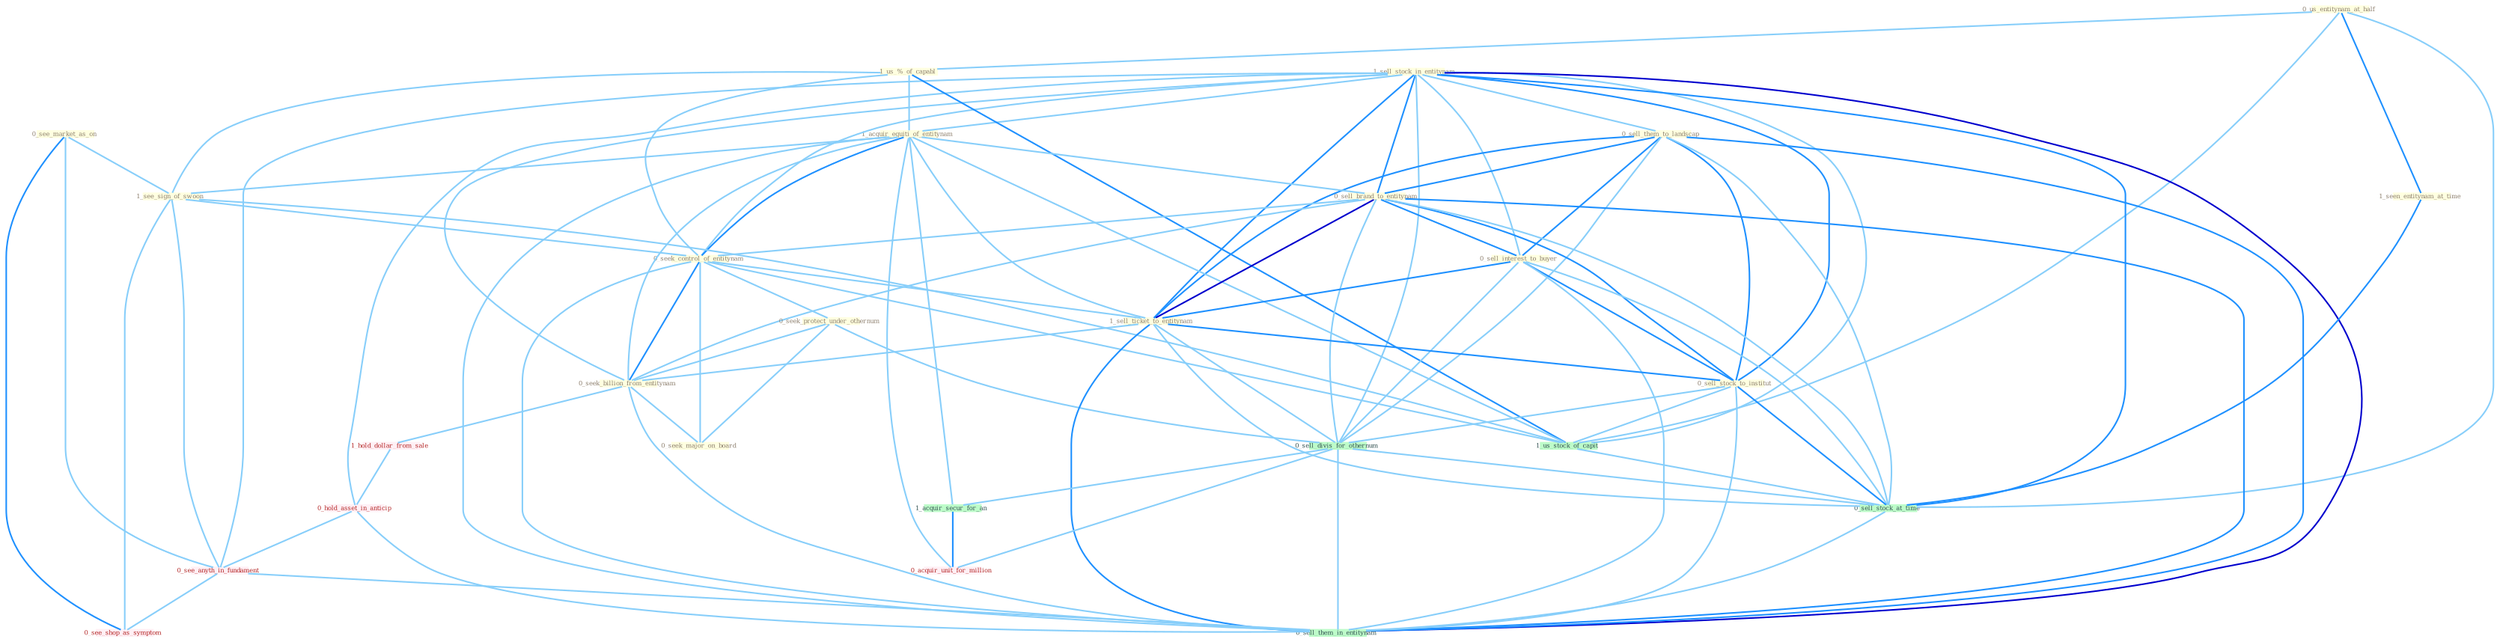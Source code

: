 Graph G{ 
    node
    [shape=polygon,style=filled,width=.5,height=.06,color="#BDFCC9",fixedsize=true,fontsize=4,
    fontcolor="#2f4f4f"];
    {node
    [color="#ffffe0", fontcolor="#8b7d6b"] "0_see_market_as_on " "0_us_entitynam_at_half " "1_sell_stock_in_entitynam " "0_sell_them_to_landscap " "1_us_%_of_capabl " "1_acquir_equiti_of_entitynam " "1_seen_entitynam_at_time " "1_see_sign_of_swoon " "0_sell_brand_to_entitynam " "0_sell_interest_to_buyer " "0_seek_control_of_entitynam " "0_seek_protect_under_othernum " "1_sell_ticket_to_entitynam " "0_sell_stock_to_institut " "0_seek_billion_from_entitynam " "0_seek_major_on_board "}
{node [color="#fff0f5", fontcolor="#b22222"] "1_hold_dollar_from_sale " "0_hold_asset_in_anticip " "0_see_anyth_in_fundament " "0_acquir_unit_for_million " "0_see_shop_as_symptom "}
edge [color="#B0E2FF"];

	"0_see_market_as_on " -- "1_see_sign_of_swoon " [w="1", color="#87cefa" ];
	"0_see_market_as_on " -- "0_see_anyth_in_fundament " [w="1", color="#87cefa" ];
	"0_see_market_as_on " -- "0_see_shop_as_symptom " [w="2", color="#1e90ff" , len=0.8];
	"0_us_entitynam_at_half " -- "1_us_%_of_capabl " [w="1", color="#87cefa" ];
	"0_us_entitynam_at_half " -- "1_seen_entitynam_at_time " [w="2", color="#1e90ff" , len=0.8];
	"0_us_entitynam_at_half " -- "1_us_stock_of_capit " [w="1", color="#87cefa" ];
	"0_us_entitynam_at_half " -- "0_sell_stock_at_time " [w="1", color="#87cefa" ];
	"1_sell_stock_in_entitynam " -- "0_sell_them_to_landscap " [w="1", color="#87cefa" ];
	"1_sell_stock_in_entitynam " -- "1_acquir_equiti_of_entitynam " [w="1", color="#87cefa" ];
	"1_sell_stock_in_entitynam " -- "0_sell_brand_to_entitynam " [w="2", color="#1e90ff" , len=0.8];
	"1_sell_stock_in_entitynam " -- "0_sell_interest_to_buyer " [w="1", color="#87cefa" ];
	"1_sell_stock_in_entitynam " -- "0_seek_control_of_entitynam " [w="1", color="#87cefa" ];
	"1_sell_stock_in_entitynam " -- "1_sell_ticket_to_entitynam " [w="2", color="#1e90ff" , len=0.8];
	"1_sell_stock_in_entitynam " -- "0_sell_stock_to_institut " [w="2", color="#1e90ff" , len=0.8];
	"1_sell_stock_in_entitynam " -- "0_seek_billion_from_entitynam " [w="1", color="#87cefa" ];
	"1_sell_stock_in_entitynam " -- "0_sell_divis_for_othernum " [w="1", color="#87cefa" ];
	"1_sell_stock_in_entitynam " -- "1_us_stock_of_capit " [w="1", color="#87cefa" ];
	"1_sell_stock_in_entitynam " -- "0_hold_asset_in_anticip " [w="1", color="#87cefa" ];
	"1_sell_stock_in_entitynam " -- "0_sell_stock_at_time " [w="2", color="#1e90ff" , len=0.8];
	"1_sell_stock_in_entitynam " -- "0_see_anyth_in_fundament " [w="1", color="#87cefa" ];
	"1_sell_stock_in_entitynam " -- "0_sell_them_in_entitynam " [w="3", color="#0000cd" , len=0.6];
	"0_sell_them_to_landscap " -- "0_sell_brand_to_entitynam " [w="2", color="#1e90ff" , len=0.8];
	"0_sell_them_to_landscap " -- "0_sell_interest_to_buyer " [w="2", color="#1e90ff" , len=0.8];
	"0_sell_them_to_landscap " -- "1_sell_ticket_to_entitynam " [w="2", color="#1e90ff" , len=0.8];
	"0_sell_them_to_landscap " -- "0_sell_stock_to_institut " [w="2", color="#1e90ff" , len=0.8];
	"0_sell_them_to_landscap " -- "0_sell_divis_for_othernum " [w="1", color="#87cefa" ];
	"0_sell_them_to_landscap " -- "0_sell_stock_at_time " [w="1", color="#87cefa" ];
	"0_sell_them_to_landscap " -- "0_sell_them_in_entitynam " [w="2", color="#1e90ff" , len=0.8];
	"1_us_%_of_capabl " -- "1_acquir_equiti_of_entitynam " [w="1", color="#87cefa" ];
	"1_us_%_of_capabl " -- "1_see_sign_of_swoon " [w="1", color="#87cefa" ];
	"1_us_%_of_capabl " -- "0_seek_control_of_entitynam " [w="1", color="#87cefa" ];
	"1_us_%_of_capabl " -- "1_us_stock_of_capit " [w="2", color="#1e90ff" , len=0.8];
	"1_acquir_equiti_of_entitynam " -- "1_see_sign_of_swoon " [w="1", color="#87cefa" ];
	"1_acquir_equiti_of_entitynam " -- "0_sell_brand_to_entitynam " [w="1", color="#87cefa" ];
	"1_acquir_equiti_of_entitynam " -- "0_seek_control_of_entitynam " [w="2", color="#1e90ff" , len=0.8];
	"1_acquir_equiti_of_entitynam " -- "1_sell_ticket_to_entitynam " [w="1", color="#87cefa" ];
	"1_acquir_equiti_of_entitynam " -- "0_seek_billion_from_entitynam " [w="1", color="#87cefa" ];
	"1_acquir_equiti_of_entitynam " -- "1_acquir_secur_for_an " [w="1", color="#87cefa" ];
	"1_acquir_equiti_of_entitynam " -- "1_us_stock_of_capit " [w="1", color="#87cefa" ];
	"1_acquir_equiti_of_entitynam " -- "0_acquir_unit_for_million " [w="1", color="#87cefa" ];
	"1_acquir_equiti_of_entitynam " -- "0_sell_them_in_entitynam " [w="1", color="#87cefa" ];
	"1_seen_entitynam_at_time " -- "0_sell_stock_at_time " [w="2", color="#1e90ff" , len=0.8];
	"1_see_sign_of_swoon " -- "0_seek_control_of_entitynam " [w="1", color="#87cefa" ];
	"1_see_sign_of_swoon " -- "1_us_stock_of_capit " [w="1", color="#87cefa" ];
	"1_see_sign_of_swoon " -- "0_see_anyth_in_fundament " [w="1", color="#87cefa" ];
	"1_see_sign_of_swoon " -- "0_see_shop_as_symptom " [w="1", color="#87cefa" ];
	"0_sell_brand_to_entitynam " -- "0_sell_interest_to_buyer " [w="2", color="#1e90ff" , len=0.8];
	"0_sell_brand_to_entitynam " -- "0_seek_control_of_entitynam " [w="1", color="#87cefa" ];
	"0_sell_brand_to_entitynam " -- "1_sell_ticket_to_entitynam " [w="3", color="#0000cd" , len=0.6];
	"0_sell_brand_to_entitynam " -- "0_sell_stock_to_institut " [w="2", color="#1e90ff" , len=0.8];
	"0_sell_brand_to_entitynam " -- "0_seek_billion_from_entitynam " [w="1", color="#87cefa" ];
	"0_sell_brand_to_entitynam " -- "0_sell_divis_for_othernum " [w="1", color="#87cefa" ];
	"0_sell_brand_to_entitynam " -- "0_sell_stock_at_time " [w="1", color="#87cefa" ];
	"0_sell_brand_to_entitynam " -- "0_sell_them_in_entitynam " [w="2", color="#1e90ff" , len=0.8];
	"0_sell_interest_to_buyer " -- "1_sell_ticket_to_entitynam " [w="2", color="#1e90ff" , len=0.8];
	"0_sell_interest_to_buyer " -- "0_sell_stock_to_institut " [w="2", color="#1e90ff" , len=0.8];
	"0_sell_interest_to_buyer " -- "0_sell_divis_for_othernum " [w="1", color="#87cefa" ];
	"0_sell_interest_to_buyer " -- "0_sell_stock_at_time " [w="1", color="#87cefa" ];
	"0_sell_interest_to_buyer " -- "0_sell_them_in_entitynam " [w="1", color="#87cefa" ];
	"0_seek_control_of_entitynam " -- "0_seek_protect_under_othernum " [w="1", color="#87cefa" ];
	"0_seek_control_of_entitynam " -- "1_sell_ticket_to_entitynam " [w="1", color="#87cefa" ];
	"0_seek_control_of_entitynam " -- "0_seek_billion_from_entitynam " [w="2", color="#1e90ff" , len=0.8];
	"0_seek_control_of_entitynam " -- "0_seek_major_on_board " [w="1", color="#87cefa" ];
	"0_seek_control_of_entitynam " -- "1_us_stock_of_capit " [w="1", color="#87cefa" ];
	"0_seek_control_of_entitynam " -- "0_sell_them_in_entitynam " [w="1", color="#87cefa" ];
	"0_seek_protect_under_othernum " -- "0_seek_billion_from_entitynam " [w="1", color="#87cefa" ];
	"0_seek_protect_under_othernum " -- "0_seek_major_on_board " [w="1", color="#87cefa" ];
	"0_seek_protect_under_othernum " -- "0_sell_divis_for_othernum " [w="1", color="#87cefa" ];
	"1_sell_ticket_to_entitynam " -- "0_sell_stock_to_institut " [w="2", color="#1e90ff" , len=0.8];
	"1_sell_ticket_to_entitynam " -- "0_seek_billion_from_entitynam " [w="1", color="#87cefa" ];
	"1_sell_ticket_to_entitynam " -- "0_sell_divis_for_othernum " [w="1", color="#87cefa" ];
	"1_sell_ticket_to_entitynam " -- "0_sell_stock_at_time " [w="1", color="#87cefa" ];
	"1_sell_ticket_to_entitynam " -- "0_sell_them_in_entitynam " [w="2", color="#1e90ff" , len=0.8];
	"0_sell_stock_to_institut " -- "0_sell_divis_for_othernum " [w="1", color="#87cefa" ];
	"0_sell_stock_to_institut " -- "1_us_stock_of_capit " [w="1", color="#87cefa" ];
	"0_sell_stock_to_institut " -- "0_sell_stock_at_time " [w="2", color="#1e90ff" , len=0.8];
	"0_sell_stock_to_institut " -- "0_sell_them_in_entitynam " [w="1", color="#87cefa" ];
	"0_seek_billion_from_entitynam " -- "0_seek_major_on_board " [w="1", color="#87cefa" ];
	"0_seek_billion_from_entitynam " -- "1_hold_dollar_from_sale " [w="1", color="#87cefa" ];
	"0_seek_billion_from_entitynam " -- "0_sell_them_in_entitynam " [w="1", color="#87cefa" ];
	"0_sell_divis_for_othernum " -- "1_acquir_secur_for_an " [w="1", color="#87cefa" ];
	"0_sell_divis_for_othernum " -- "0_sell_stock_at_time " [w="1", color="#87cefa" ];
	"0_sell_divis_for_othernum " -- "0_acquir_unit_for_million " [w="1", color="#87cefa" ];
	"0_sell_divis_for_othernum " -- "0_sell_them_in_entitynam " [w="1", color="#87cefa" ];
	"1_acquir_secur_for_an " -- "0_acquir_unit_for_million " [w="2", color="#1e90ff" , len=0.8];
	"1_us_stock_of_capit " -- "0_sell_stock_at_time " [w="1", color="#87cefa" ];
	"1_hold_dollar_from_sale " -- "0_hold_asset_in_anticip " [w="1", color="#87cefa" ];
	"0_hold_asset_in_anticip " -- "0_see_anyth_in_fundament " [w="1", color="#87cefa" ];
	"0_hold_asset_in_anticip " -- "0_sell_them_in_entitynam " [w="1", color="#87cefa" ];
	"0_sell_stock_at_time " -- "0_sell_them_in_entitynam " [w="1", color="#87cefa" ];
	"0_see_anyth_in_fundament " -- "0_see_shop_as_symptom " [w="1", color="#87cefa" ];
	"0_see_anyth_in_fundament " -- "0_sell_them_in_entitynam " [w="1", color="#87cefa" ];
}